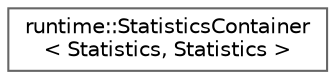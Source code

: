 digraph "Graphical Class Hierarchy"
{
 // LATEX_PDF_SIZE
  bgcolor="transparent";
  edge [fontname=Helvetica,fontsize=10,labelfontname=Helvetica,labelfontsize=10];
  node [fontname=Helvetica,fontsize=10,shape=box,height=0.2,width=0.4];
  rankdir="LR";
  Node0 [id="Node000000",label="runtime::StatisticsContainer\l\< Statistics, Statistics \>",height=0.2,width=0.4,color="grey40", fillcolor="white", style="filled",URL="$d3/df5/classruntime_1_1StatisticsContainer.html",tooltip=" "];
}
